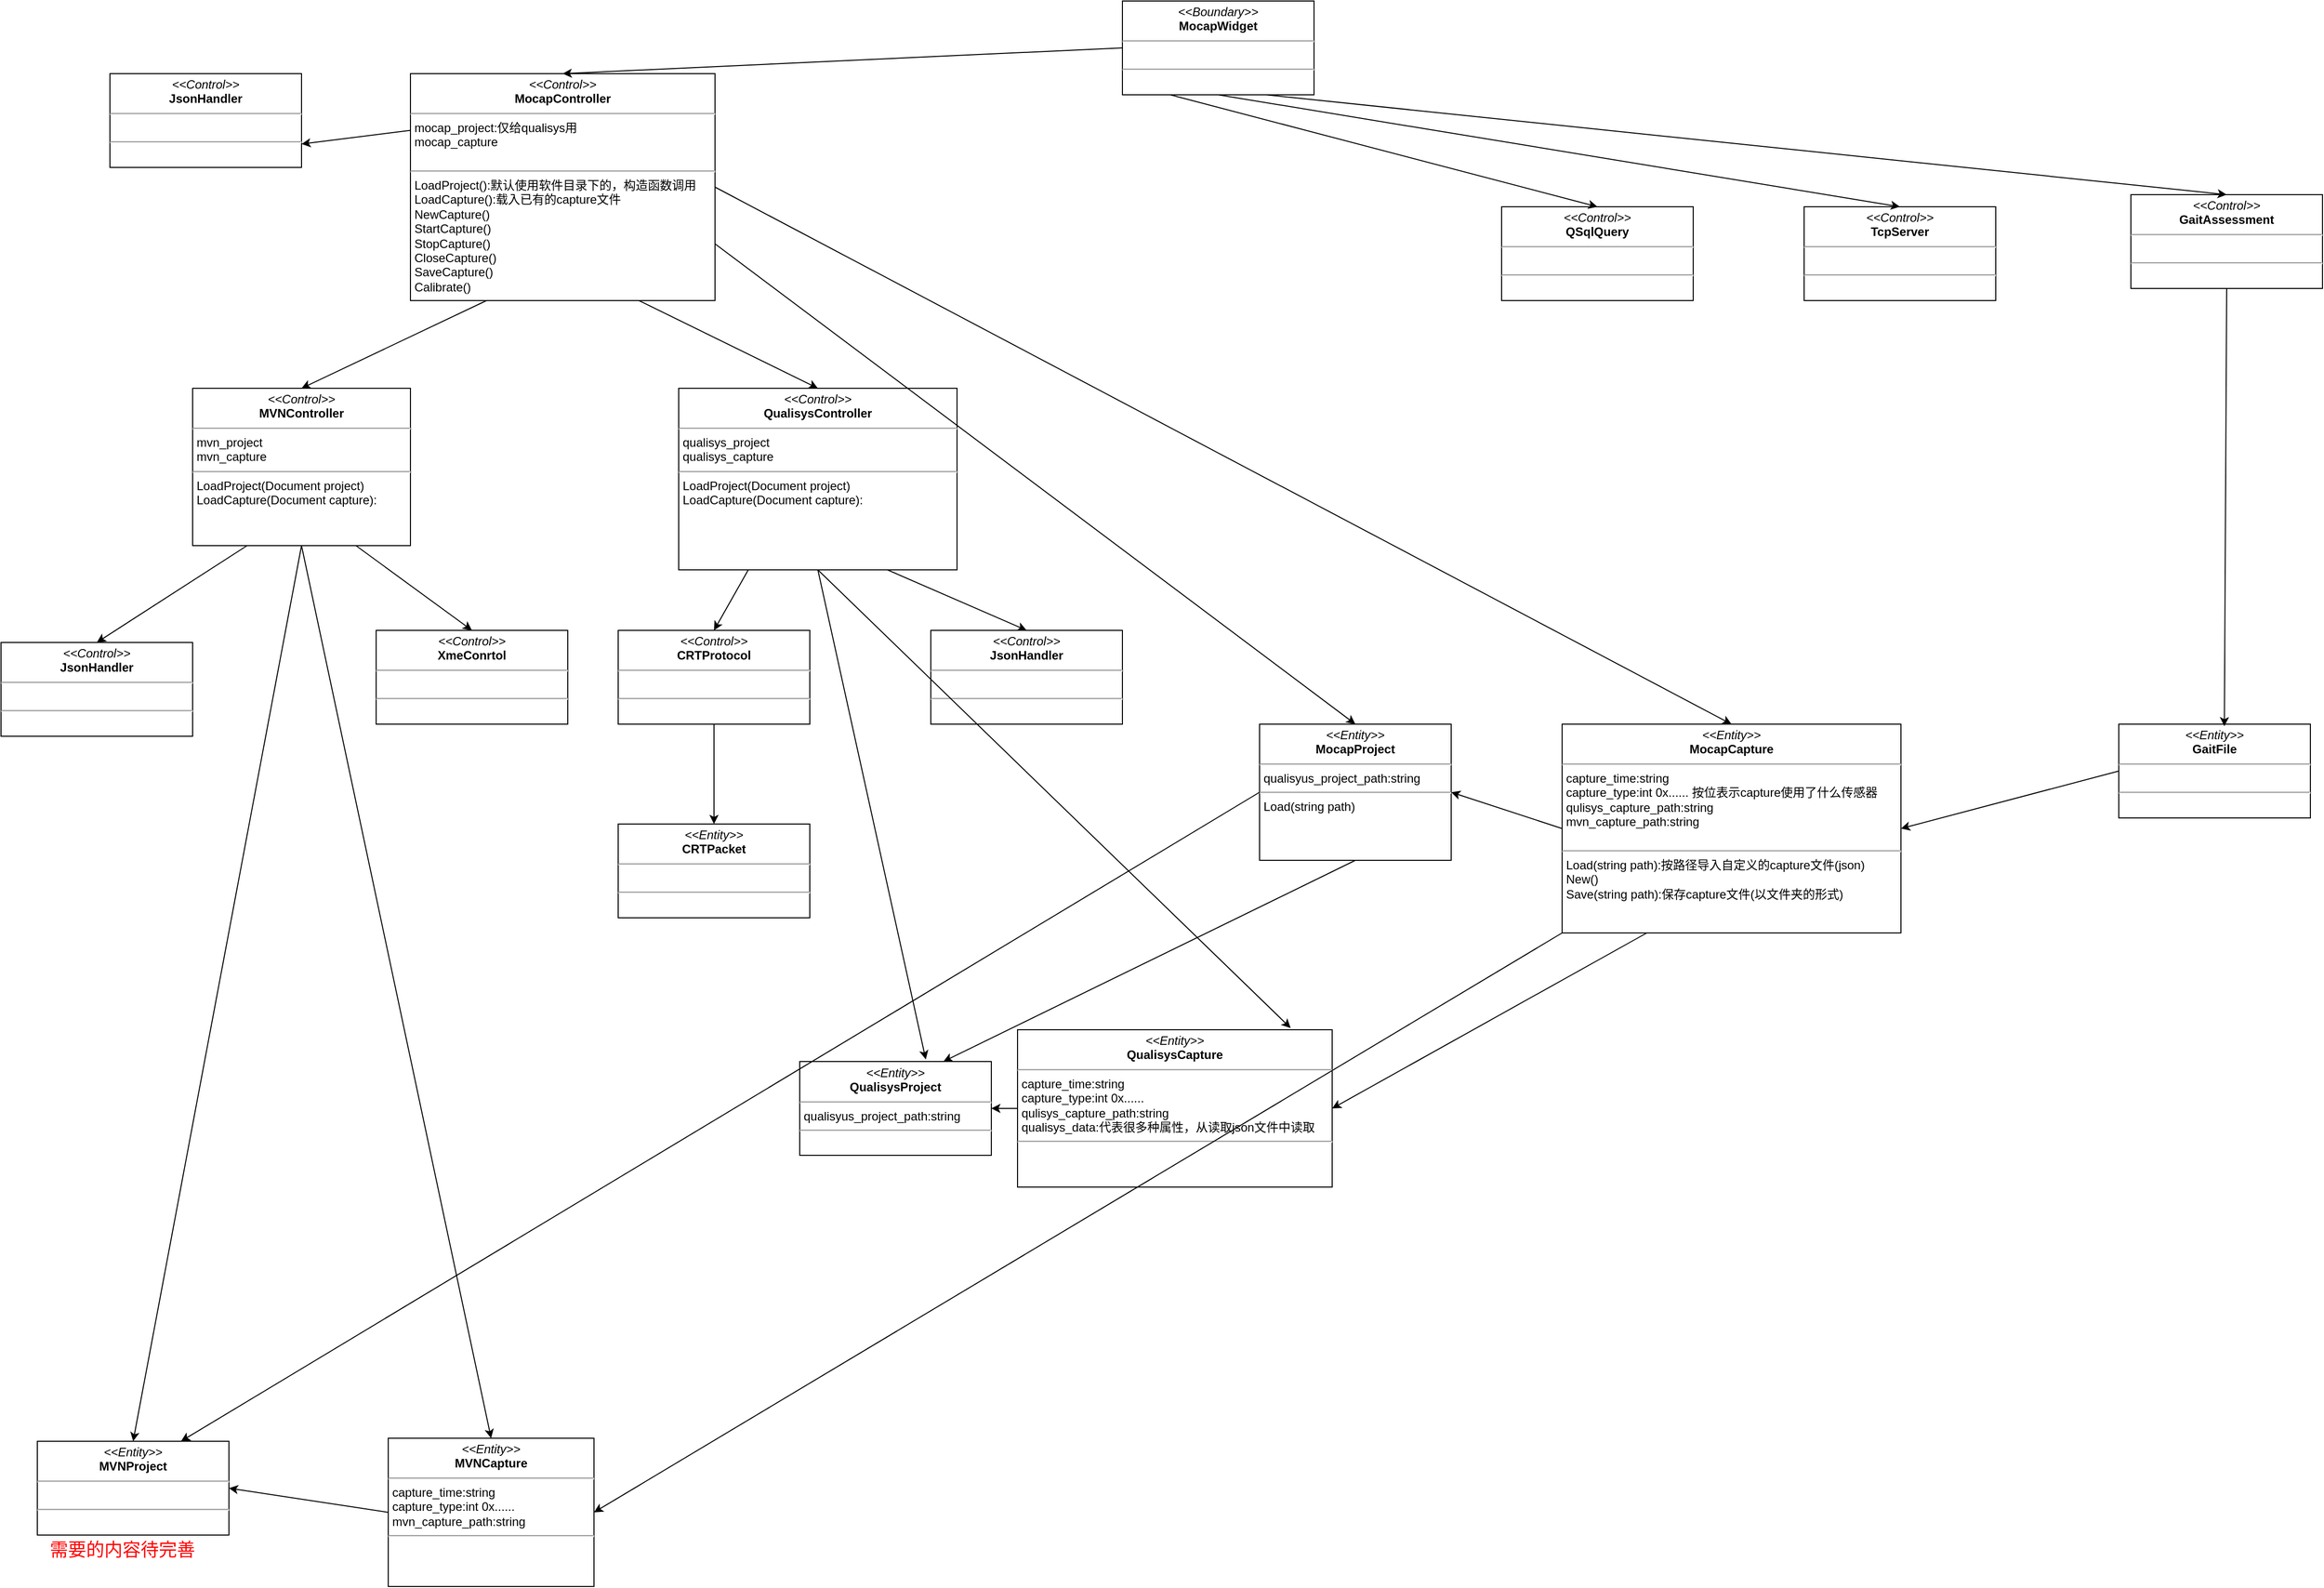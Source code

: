<mxfile version="18.0.6" type="github">
  <diagram name="Page-1" id="c4acf3e9-155e-7222-9cf6-157b1a14988f">
    <mxGraphModel dx="2347" dy="928" grid="1" gridSize="12" guides="1" tooltips="1" connect="1" arrows="1" fold="1" page="1" pageScale="1" pageWidth="850" pageHeight="1100" background="none" math="0" shadow="0">
      <root>
        <mxCell id="0" />
        <mxCell id="1" parent="0" />
        <mxCell id="5d2195bd80daf111-18" value="&lt;p style=&quot;margin: 4px 0px 0px; text-align: center; font-size: 12px;&quot;&gt;&lt;i style=&quot;font-size: 12px;&quot;&gt;&amp;lt;&amp;lt;Boundary&amp;gt;&amp;gt;&lt;/i&gt;&lt;br style=&quot;font-size: 12px;&quot;&gt;&lt;b style=&quot;font-size: 12px;&quot;&gt;MocapWidget&lt;/b&gt;&lt;/p&gt;&lt;hr style=&quot;font-size: 12px;&quot;&gt;&lt;p style=&quot;margin: 0px 0px 0px 4px; font-size: 12px;&quot;&gt;&lt;br style=&quot;font-size: 12px;&quot;&gt;&lt;/p&gt;&lt;hr style=&quot;font-size: 12px;&quot;&gt;&lt;p style=&quot;margin: 0px 0px 0px 4px; font-size: 12px;&quot;&gt;&lt;br style=&quot;font-size: 12px;&quot;&gt;&lt;/p&gt;" style="verticalAlign=top;align=left;overflow=fill;fontSize=12;fontFamily=Helvetica;html=1;rounded=0;shadow=0;comic=0;labelBackgroundColor=none;strokeWidth=1" parent="1" vertex="1">
          <mxGeometry x="320" y="132" width="190" height="93" as="geometry" />
        </mxCell>
        <mxCell id="Vf8fJrJ8f5E2zkSzSmOj-4" value="&lt;p style=&quot;margin: 4px 0px 0px; text-align: center; font-size: 12px;&quot;&gt;&lt;i style=&quot;font-size: 12px;&quot;&gt;&amp;lt;&amp;lt;Entity&amp;gt;&amp;gt;&lt;/i&gt;&lt;br style=&quot;font-size: 12px;&quot;&gt;&lt;b style=&quot;font-size: 12px;&quot;&gt;CRTPacket&lt;/b&gt;&lt;br style=&quot;font-size: 12px;&quot;&gt;&lt;/p&gt;&lt;hr style=&quot;font-size: 12px;&quot;&gt;&lt;p style=&quot;margin: 0px 0px 0px 4px; font-size: 12px;&quot;&gt;&lt;br style=&quot;font-size: 12px;&quot;&gt;&lt;/p&gt;&lt;hr style=&quot;font-size: 12px;&quot;&gt;&lt;p style=&quot;margin: 0px 0px 0px 4px; font-size: 12px;&quot;&gt;&lt;br style=&quot;font-size: 12px;&quot;&gt;&lt;/p&gt;" style="verticalAlign=top;align=left;overflow=fill;fontSize=12;fontFamily=Helvetica;html=1;rounded=0;shadow=0;comic=0;labelBackgroundColor=none;strokeWidth=1" parent="1" vertex="1">
          <mxGeometry x="-180" y="948" width="190" height="93" as="geometry" />
        </mxCell>
        <mxCell id="Vf8fJrJ8f5E2zkSzSmOj-6" value="&lt;p style=&quot;margin: 4px 0px 0px; text-align: center; font-size: 12px;&quot;&gt;&lt;i style=&quot;font-size: 12px;&quot;&gt;&amp;lt;&amp;lt;&lt;/i&gt;&lt;i style=&quot;font-size: 12px;&quot;&gt;Control&lt;/i&gt;&lt;i style=&quot;font-size: 12px;&quot;&gt;&amp;gt;&amp;gt;&lt;/i&gt;&lt;br style=&quot;font-size: 12px;&quot;&gt;&lt;b style=&quot;font-size: 12px;&quot;&gt;JsonHandler&lt;/b&gt;&lt;br style=&quot;font-size: 12px;&quot;&gt;&lt;/p&gt;&lt;hr style=&quot;font-size: 12px;&quot;&gt;&lt;p style=&quot;margin: 0px 0px 0px 4px; font-size: 12px;&quot;&gt;&lt;br style=&quot;font-size: 12px;&quot;&gt;&lt;/p&gt;&lt;hr style=&quot;font-size: 12px;&quot;&gt;&lt;p style=&quot;margin: 0px 0px 0px 4px; font-size: 12px;&quot;&gt;&lt;br style=&quot;font-size: 12px;&quot;&gt;&lt;/p&gt;" style="verticalAlign=top;align=left;overflow=fill;fontSize=12;fontFamily=Helvetica;html=1;rounded=0;shadow=0;comic=0;labelBackgroundColor=none;strokeWidth=1" parent="1" vertex="1">
          <mxGeometry x="130" y="756" width="190" height="93" as="geometry" />
        </mxCell>
        <mxCell id="Vf8fJrJ8f5E2zkSzSmOj-8" value="&lt;p style=&quot;margin: 4px 0px 0px; text-align: center; font-size: 12px;&quot;&gt;&lt;i style=&quot;font-size: 12px;&quot;&gt;&amp;lt;&amp;lt;&lt;/i&gt;&lt;i style=&quot;font-size: 12px;&quot;&gt;Control&lt;/i&gt;&lt;i style=&quot;font-size: 12px;&quot;&gt;&amp;gt;&amp;gt;&lt;/i&gt;&lt;br style=&quot;font-size: 12px;&quot;&gt;&lt;b style=&quot;font-size: 12px;&quot;&gt;QSqlQuery&lt;/b&gt;&lt;/p&gt;&lt;hr style=&quot;font-size: 12px;&quot;&gt;&lt;p style=&quot;margin: 0px 0px 0px 4px; font-size: 12px;&quot;&gt;&lt;br style=&quot;font-size: 12px;&quot;&gt;&lt;/p&gt;&lt;hr style=&quot;font-size: 12px;&quot;&gt;&lt;p style=&quot;margin: 0px 0px 0px 4px; font-size: 12px;&quot;&gt;&lt;br style=&quot;font-size: 12px;&quot;&gt;&lt;/p&gt;" style="verticalAlign=top;align=left;overflow=fill;fontSize=12;fontFamily=Helvetica;html=1;rounded=0;shadow=0;comic=0;labelBackgroundColor=none;strokeWidth=1" parent="1" vertex="1">
          <mxGeometry x="696" y="336" width="190" height="93" as="geometry" />
        </mxCell>
        <mxCell id="Vf8fJrJ8f5E2zkSzSmOj-9" value="&lt;p style=&quot;margin: 4px 0px 0px; text-align: center; font-size: 12px;&quot;&gt;&lt;i style=&quot;font-size: 12px;&quot;&gt;&amp;lt;&amp;lt;&lt;/i&gt;&lt;i style=&quot;font-size: 12px;&quot;&gt;Control&lt;/i&gt;&lt;i style=&quot;font-size: 12px;&quot;&gt;&amp;gt;&amp;gt;&lt;/i&gt;&lt;br style=&quot;font-size: 12px;&quot;&gt;&lt;b style=&quot;font-size: 12px;&quot;&gt;GaitAssessment&lt;/b&gt;&lt;/p&gt;&lt;hr style=&quot;font-size: 12px;&quot;&gt;&lt;p style=&quot;margin: 0px 0px 0px 4px; font-size: 12px;&quot;&gt;&lt;br style=&quot;font-size: 12px;&quot;&gt;&lt;/p&gt;&lt;hr style=&quot;font-size: 12px;&quot;&gt;&lt;p style=&quot;margin: 0px 0px 0px 4px; font-size: 12px;&quot;&gt;&lt;br style=&quot;font-size: 12px;&quot;&gt;&lt;/p&gt;" style="verticalAlign=top;align=left;overflow=fill;fontSize=12;fontFamily=Helvetica;html=1;rounded=0;shadow=0;comic=0;labelBackgroundColor=none;strokeWidth=1" parent="1" vertex="1">
          <mxGeometry x="1320" y="324" width="190" height="93" as="geometry" />
        </mxCell>
        <mxCell id="Vf8fJrJ8f5E2zkSzSmOj-10" value="&lt;p style=&quot;margin: 4px 0px 0px; text-align: center; font-size: 12px;&quot;&gt;&lt;i style=&quot;font-size: 12px;&quot;&gt;&amp;lt;&amp;lt;&lt;/i&gt;&lt;i style=&quot;font-size: 12px;&quot;&gt;Control&lt;/i&gt;&lt;i style=&quot;font-size: 12px;&quot;&gt;&amp;gt;&amp;gt;&lt;/i&gt;&lt;br style=&quot;font-size: 12px;&quot;&gt;&lt;b style=&quot;font-size: 12px;&quot;&gt;CRTProtocol&lt;/b&gt;&lt;br style=&quot;font-size: 12px;&quot;&gt;&lt;/p&gt;&lt;hr style=&quot;font-size: 12px;&quot;&gt;&lt;p style=&quot;margin: 0px 0px 0px 4px; font-size: 12px;&quot;&gt;&lt;br style=&quot;font-size: 12px;&quot;&gt;&lt;/p&gt;&lt;hr style=&quot;font-size: 12px;&quot;&gt;&lt;p style=&quot;margin: 0px 0px 0px 4px; font-size: 12px;&quot;&gt;&lt;br style=&quot;font-size: 12px;&quot;&gt;&lt;/p&gt;" style="verticalAlign=top;align=left;overflow=fill;fontSize=12;fontFamily=Helvetica;html=1;rounded=0;shadow=0;comic=0;labelBackgroundColor=none;strokeWidth=1" parent="1" vertex="1">
          <mxGeometry x="-180" y="756" width="190" height="93" as="geometry" />
        </mxCell>
        <mxCell id="Vf8fJrJ8f5E2zkSzSmOj-11" value="&lt;p style=&quot;margin: 4px 0px 0px; text-align: center; font-size: 12px;&quot;&gt;&lt;i style=&quot;font-size: 12px;&quot;&gt;&amp;lt;&amp;lt;&lt;/i&gt;&lt;i style=&quot;font-size: 12px;&quot;&gt;Control&lt;/i&gt;&lt;i style=&quot;font-size: 12px;&quot;&gt;&amp;gt;&amp;gt;&lt;/i&gt;&lt;br style=&quot;font-size: 12px;&quot;&gt;&lt;b style=&quot;font-size: 12px;&quot;&gt;TcpServer&lt;/b&gt;&lt;br style=&quot;font-size: 12px;&quot;&gt;&lt;/p&gt;&lt;hr style=&quot;font-size: 12px;&quot;&gt;&lt;p style=&quot;margin: 0px 0px 0px 4px; font-size: 12px;&quot;&gt;&lt;br style=&quot;font-size: 12px;&quot;&gt;&lt;/p&gt;&lt;hr style=&quot;font-size: 12px;&quot;&gt;&lt;p style=&quot;margin: 0px 0px 0px 4px; font-size: 12px;&quot;&gt;&lt;br style=&quot;font-size: 12px;&quot;&gt;&lt;/p&gt;" style="verticalAlign=top;align=left;overflow=fill;fontSize=12;fontFamily=Helvetica;html=1;rounded=0;shadow=0;comic=0;labelBackgroundColor=none;strokeWidth=1" parent="1" vertex="1">
          <mxGeometry x="996" y="336" width="190" height="93" as="geometry" />
        </mxCell>
        <mxCell id="Vf8fJrJ8f5E2zkSzSmOj-13" value="&lt;p style=&quot;margin: 4px 0px 0px; text-align: center; font-size: 12px;&quot;&gt;&lt;i style=&quot;font-size: 12px;&quot;&gt;&amp;lt;&amp;lt;Entity&amp;gt;&amp;gt;&lt;/i&gt;&lt;br style=&quot;font-size: 12px;&quot;&gt;&lt;b style=&quot;font-size: 12px;&quot;&gt;Qualisys&lt;/b&gt;&lt;b style=&quot;background-color: initial;&quot;&gt;Project&lt;/b&gt;&lt;/p&gt;&lt;hr style=&quot;font-size: 12px;&quot;&gt;&lt;p style=&quot;margin: 0px 0px 0px 4px; font-size: 12px;&quot;&gt;qualisyus_project_path:string&lt;br style=&quot;font-size: 12px;&quot;&gt;&lt;/p&gt;&lt;hr style=&quot;font-size: 12px;&quot;&gt;&lt;p style=&quot;margin: 0px 0px 0px 4px; font-size: 12px;&quot;&gt;&lt;br style=&quot;font-size: 12px;&quot;&gt;&lt;/p&gt;" style="verticalAlign=top;align=left;overflow=fill;fontSize=12;fontFamily=Helvetica;html=1;rounded=0;shadow=0;comic=0;labelBackgroundColor=none;strokeWidth=1" parent="1" vertex="1">
          <mxGeometry y="1183.5" width="190" height="93" as="geometry" />
        </mxCell>
        <mxCell id="Vf8fJrJ8f5E2zkSzSmOj-14" value="&lt;p style=&quot;margin: 4px 0px 0px; text-align: center; font-size: 12px;&quot;&gt;&lt;i style=&quot;font-size: 12px;&quot;&gt;&amp;lt;&amp;lt;Entity&amp;gt;&amp;gt;&lt;/i&gt;&lt;br style=&quot;font-size: 12px;&quot;&gt;&lt;b style=&quot;font-size: 12px;&quot;&gt;QualisysCapture&lt;/b&gt;&lt;/p&gt;&lt;hr style=&quot;font-size: 12px;&quot;&gt;&lt;p style=&quot;margin: 0px 0px 0px 4px; font-size: 12px;&quot;&gt;capture_time:string&lt;/p&gt;&lt;p style=&quot;margin: 0px 0px 0px 4px; font-size: 12px;&quot;&gt;capture_type:int 0x......&amp;nbsp;&lt;br style=&quot;font-size: 12px;&quot;&gt;&lt;/p&gt;&lt;p style=&quot;margin: 0px 0px 0px 4px; font-size: 12px;&quot;&gt;qulisys_capture_path:string&lt;br&gt;&lt;/p&gt;&lt;p style=&quot;margin: 0px 0px 0px 4px; font-size: 12px;&quot;&gt;qualisys_data:代表很多种属性，从读取json文件中读取&lt;/p&gt;&lt;hr style=&quot;font-size: 12px;&quot;&gt;&lt;p style=&quot;margin: 0px 0px 0px 4px; font-size: 12px;&quot;&gt;&lt;br style=&quot;font-size: 12px;&quot;&gt;&lt;/p&gt;" style="verticalAlign=top;align=left;overflow=fill;fontSize=12;fontFamily=Helvetica;html=1;rounded=0;shadow=0;comic=0;labelBackgroundColor=none;strokeWidth=1" parent="1" vertex="1">
          <mxGeometry x="216" y="1152" width="312" height="156" as="geometry" />
        </mxCell>
        <mxCell id="Vf8fJrJ8f5E2zkSzSmOj-15" value="&lt;p style=&quot;margin: 4px 0px 0px; text-align: center; font-size: 12px;&quot;&gt;&lt;i style=&quot;font-size: 12px;&quot;&gt;&amp;lt;&amp;lt;Entity&amp;gt;&amp;gt;&lt;/i&gt;&lt;br style=&quot;font-size: 12px;&quot;&gt;&lt;b style=&quot;font-size: 12px;&quot;&gt;GaitFile&lt;/b&gt;&lt;/p&gt;&lt;hr style=&quot;font-size: 12px;&quot;&gt;&lt;p style=&quot;margin: 0px 0px 0px 4px; font-size: 12px;&quot;&gt;&lt;br style=&quot;font-size: 12px;&quot;&gt;&lt;/p&gt;&lt;hr style=&quot;font-size: 12px;&quot;&gt;&lt;p style=&quot;margin: 0px 0px 0px 4px; font-size: 12px;&quot;&gt;&lt;br style=&quot;font-size: 12px;&quot;&gt;&lt;/p&gt;" style="verticalAlign=top;align=left;overflow=fill;fontSize=12;fontFamily=Helvetica;html=1;rounded=0;shadow=0;comic=0;labelBackgroundColor=none;strokeWidth=1" parent="1" vertex="1">
          <mxGeometry x="1308" y="849" width="190" height="93" as="geometry" />
        </mxCell>
        <mxCell id="Vf8fJrJ8f5E2zkSzSmOj-22" value="" style="endArrow=classic;html=1;rounded=0;fontSize=12;entryX=0.5;entryY=0;entryDx=0;entryDy=0;exitX=0.5;exitY=1;exitDx=0;exitDy=0;" parent="1" target="Vf8fJrJ8f5E2zkSzSmOj-4" edge="1" source="Vf8fJrJ8f5E2zkSzSmOj-10">
          <mxGeometry width="50" height="50" relative="1" as="geometry">
            <mxPoint x="-169" y="972" as="sourcePoint" />
            <mxPoint x="14" y="876" as="targetPoint" />
          </mxGeometry>
        </mxCell>
        <mxCell id="Vf8fJrJ8f5E2zkSzSmOj-23" value="" style="endArrow=classic;html=1;rounded=0;fontSize=12;entryX=0.658;entryY=-0.022;entryDx=0;entryDy=0;entryPerimeter=0;exitX=0.5;exitY=1;exitDx=0;exitDy=0;" parent="1" target="Vf8fJrJ8f5E2zkSzSmOj-13" edge="1" source="_dsLh4oZEyu-7T7tqln3-2">
          <mxGeometry width="50" height="50" relative="1" as="geometry">
            <mxPoint x="96" y="972" as="sourcePoint" />
            <mxPoint x="-157" y="1008" as="targetPoint" />
          </mxGeometry>
        </mxCell>
        <mxCell id="Vf8fJrJ8f5E2zkSzSmOj-25" value="" style="endArrow=classic;html=1;rounded=0;fontSize=12;entryX=0.868;entryY=-0.011;entryDx=0;entryDy=0;entryPerimeter=0;exitX=0.5;exitY=1;exitDx=0;exitDy=0;" parent="1" target="Vf8fJrJ8f5E2zkSzSmOj-14" edge="1" source="_dsLh4oZEyu-7T7tqln3-2">
          <mxGeometry width="50" height="50" relative="1" as="geometry">
            <mxPoint x="276" y="924" as="sourcePoint" />
            <mxPoint x="12.0" y="932.934" as="targetPoint" />
          </mxGeometry>
        </mxCell>
        <mxCell id="Vf8fJrJ8f5E2zkSzSmOj-27" value="" style="endArrow=classic;html=1;rounded=0;fontSize=12;exitX=0;exitY=0.5;exitDx=0;exitDy=0;entryX=1;entryY=0.5;entryDx=0;entryDy=0;" parent="1" source="Vf8fJrJ8f5E2zkSzSmOj-14" target="Vf8fJrJ8f5E2zkSzSmOj-13" edge="1">
          <mxGeometry width="50" height="50" relative="1" as="geometry">
            <mxPoint x="-12" y="1286" as="sourcePoint" />
            <mxPoint x="38" y="1236" as="targetPoint" />
          </mxGeometry>
        </mxCell>
        <mxCell id="Vf8fJrJ8f5E2zkSzSmOj-32" value="" style="endArrow=classic;html=1;rounded=0;fontSize=12;exitX=0.5;exitY=1;exitDx=0;exitDy=0;entryX=0.5;entryY=0;entryDx=0;entryDy=0;" parent="1" source="5d2195bd80daf111-18" target="Vf8fJrJ8f5E2zkSzSmOj-11" edge="1">
          <mxGeometry width="50" height="50" relative="1" as="geometry">
            <mxPoint x="464.0" y="252" as="sourcePoint" />
            <mxPoint x="228" y="351" as="targetPoint" />
          </mxGeometry>
        </mxCell>
        <mxCell id="Vf8fJrJ8f5E2zkSzSmOj-33" value="" style="endArrow=classic;html=1;rounded=0;fontSize=12;entryX=0.5;entryY=0;entryDx=0;entryDy=0;exitX=0.75;exitY=1;exitDx=0;exitDy=0;" parent="1" target="Vf8fJrJ8f5E2zkSzSmOj-9" edge="1" source="5d2195bd80daf111-18">
          <mxGeometry width="50" height="50" relative="1" as="geometry">
            <mxPoint x="420" y="228" as="sourcePoint" />
            <mxPoint x="695" y="336" as="targetPoint" />
          </mxGeometry>
        </mxCell>
        <mxCell id="Vf8fJrJ8f5E2zkSzSmOj-34" value="" style="endArrow=classic;html=1;rounded=0;fontSize=12;exitX=0.5;exitY=1;exitDx=0;exitDy=0;entryX=0.551;entryY=0.022;entryDx=0;entryDy=0;entryPerimeter=0;" parent="1" source="Vf8fJrJ8f5E2zkSzSmOj-9" target="Vf8fJrJ8f5E2zkSzSmOj-15" edge="1">
          <mxGeometry width="50" height="50" relative="1" as="geometry">
            <mxPoint x="888" y="578" as="sourcePoint" />
            <mxPoint x="938" y="528" as="targetPoint" />
          </mxGeometry>
        </mxCell>
        <mxCell id="Vf8fJrJ8f5E2zkSzSmOj-48" value="" style="endArrow=classic;html=1;rounded=0;fontSize=12;entryX=0.5;entryY=0;entryDx=0;entryDy=0;exitX=0.25;exitY=1;exitDx=0;exitDy=0;" parent="1" target="Vf8fJrJ8f5E2zkSzSmOj-8" edge="1" source="5d2195bd80daf111-18">
          <mxGeometry width="50" height="50" relative="1" as="geometry">
            <mxPoint x="394.25" y="225" as="sourcePoint" />
            <mxPoint x="359.998" y="333.0" as="targetPoint" />
          </mxGeometry>
        </mxCell>
        <mxCell id="_dsLh4oZEyu-7T7tqln3-2" value="&lt;p style=&quot;margin: 4px 0px 0px; text-align: center; font-size: 12px;&quot;&gt;&lt;i style=&quot;font-size: 12px;&quot;&gt;&amp;lt;&amp;lt;&lt;/i&gt;&lt;i style=&quot;font-size: 12px;&quot;&gt;Control&lt;/i&gt;&lt;i style=&quot;font-size: 12px;&quot;&gt;&amp;gt;&amp;gt;&lt;/i&gt;&lt;br style=&quot;font-size: 12px;&quot;&gt;&lt;b style=&quot;font-size: 12px;&quot;&gt;QualisysController&lt;/b&gt;&lt;br style=&quot;font-size: 12px;&quot;&gt;&lt;/p&gt;&lt;hr style=&quot;font-size: 12px;&quot;&gt;&lt;p style=&quot;margin: 0px 0px 0px 4px; font-size: 12px;&quot;&gt;qualisys_project&lt;/p&gt;&lt;p style=&quot;margin: 0px 0px 0px 4px; font-size: 12px;&quot;&gt;qualisys_capture&lt;/p&gt;&lt;hr style=&quot;font-size: 12px;&quot;&gt;&lt;p style=&quot;margin: 0px 0px 0px 4px; font-size: 12px;&quot;&gt;LoadProject(Document&amp;nbsp;project)&lt;/p&gt;&lt;p style=&quot;margin: 0px 0px 0px 4px; font-size: 12px;&quot;&gt;LoadCapture(Document capture):&lt;br&gt;&lt;/p&gt;" style="verticalAlign=top;align=left;overflow=fill;fontSize=12;fontFamily=Helvetica;html=1;rounded=0;shadow=0;comic=0;labelBackgroundColor=none;strokeWidth=1" vertex="1" parent="1">
          <mxGeometry x="-120" y="516" width="276" height="180" as="geometry" />
        </mxCell>
        <mxCell id="_dsLh4oZEyu-7T7tqln3-3" value="&lt;p style=&quot;margin: 4px 0px 0px; text-align: center; font-size: 12px;&quot;&gt;&lt;i style=&quot;font-size: 12px;&quot;&gt;&amp;lt;&amp;lt;&lt;/i&gt;&lt;i style=&quot;font-size: 12px;&quot;&gt;Control&lt;/i&gt;&lt;i style=&quot;font-size: 12px;&quot;&gt;&amp;gt;&amp;gt;&lt;/i&gt;&lt;br style=&quot;font-size: 12px;&quot;&gt;&lt;b style=&quot;font-size: 12px;&quot;&gt;JsonHandler&lt;/b&gt;&lt;br style=&quot;font-size: 12px;&quot;&gt;&lt;/p&gt;&lt;hr style=&quot;font-size: 12px;&quot;&gt;&lt;p style=&quot;margin: 0px 0px 0px 4px; font-size: 12px;&quot;&gt;&lt;br style=&quot;font-size: 12px;&quot;&gt;&lt;/p&gt;&lt;hr style=&quot;font-size: 12px;&quot;&gt;&lt;p style=&quot;margin: 0px 0px 0px 4px; font-size: 12px;&quot;&gt;&lt;br style=&quot;font-size: 12px;&quot;&gt;&lt;/p&gt;" style="verticalAlign=top;align=left;overflow=fill;fontSize=12;fontFamily=Helvetica;html=1;rounded=0;shadow=0;comic=0;labelBackgroundColor=none;strokeWidth=1" vertex="1" parent="1">
          <mxGeometry x="-792" y="768" width="190" height="93" as="geometry" />
        </mxCell>
        <mxCell id="_dsLh4oZEyu-7T7tqln3-4" value="&lt;p style=&quot;margin: 4px 0px 0px; text-align: center; font-size: 12px;&quot;&gt;&lt;i style=&quot;font-size: 12px;&quot;&gt;&amp;lt;&amp;lt;&lt;/i&gt;&lt;i style=&quot;font-size: 12px;&quot;&gt;Control&lt;/i&gt;&lt;i style=&quot;font-size: 12px;&quot;&gt;&amp;gt;&amp;gt;&lt;/i&gt;&lt;br style=&quot;font-size: 12px;&quot;&gt;&lt;b style=&quot;font-size: 12px;&quot;&gt;XmeConrtol&lt;/b&gt;&lt;br style=&quot;font-size: 12px;&quot;&gt;&lt;/p&gt;&lt;hr style=&quot;font-size: 12px;&quot;&gt;&lt;p style=&quot;margin: 0px 0px 0px 4px; font-size: 12px;&quot;&gt;&lt;br style=&quot;font-size: 12px;&quot;&gt;&lt;/p&gt;&lt;hr style=&quot;font-size: 12px;&quot;&gt;&lt;p style=&quot;margin: 0px 0px 0px 4px; font-size: 12px;&quot;&gt;&lt;br style=&quot;font-size: 12px;&quot;&gt;&lt;/p&gt;" style="verticalAlign=top;align=left;overflow=fill;fontSize=12;fontFamily=Helvetica;html=1;rounded=0;shadow=0;comic=0;labelBackgroundColor=none;strokeWidth=1" vertex="1" parent="1">
          <mxGeometry x="-420" y="756" width="190" height="93" as="geometry" />
        </mxCell>
        <mxCell id="_dsLh4oZEyu-7T7tqln3-5" value="&lt;p style=&quot;margin: 4px 0px 0px; text-align: center; font-size: 12px;&quot;&gt;&lt;i style=&quot;font-size: 12px;&quot;&gt;&amp;lt;&amp;lt;&lt;/i&gt;&lt;i style=&quot;font-size: 12px;&quot;&gt;Control&lt;/i&gt;&lt;i style=&quot;font-size: 12px;&quot;&gt;&amp;gt;&amp;gt;&lt;/i&gt;&lt;br style=&quot;font-size: 12px;&quot;&gt;&lt;b style=&quot;font-size: 12px;&quot;&gt;MVNController&lt;/b&gt;&lt;br style=&quot;font-size: 12px;&quot;&gt;&lt;/p&gt;&lt;hr style=&quot;font-size: 12px;&quot;&gt;&lt;p style=&quot;margin: 0px 0px 0px 4px;&quot;&gt;mvn_project&lt;/p&gt;&lt;p style=&quot;margin: 0px 0px 0px 4px;&quot;&gt;mvn_capture&lt;/p&gt;&lt;hr style=&quot;font-size: 12px;&quot;&gt;&lt;p style=&quot;margin: 0px 0px 0px 4px;&quot;&gt;LoadProject(Document&amp;nbsp;project)&lt;/p&gt;&lt;p style=&quot;margin: 0px 0px 0px 4px;&quot;&gt;LoadCapture(Document&amp;nbsp;capture):&lt;/p&gt;" style="verticalAlign=top;align=left;overflow=fill;fontSize=12;fontFamily=Helvetica;html=1;rounded=0;shadow=0;comic=0;labelBackgroundColor=none;strokeWidth=1" vertex="1" parent="1">
          <mxGeometry x="-602" y="516" width="216" height="156" as="geometry" />
        </mxCell>
        <mxCell id="_dsLh4oZEyu-7T7tqln3-9" value="&lt;p style=&quot;margin: 4px 0px 0px; text-align: center; font-size: 12px;&quot;&gt;&lt;i style=&quot;font-size: 12px;&quot;&gt;&amp;lt;&amp;lt;&lt;/i&gt;&lt;i style=&quot;font-size: 12px;&quot;&gt;Control&lt;/i&gt;&lt;i style=&quot;font-size: 12px;&quot;&gt;&amp;gt;&amp;gt;&lt;/i&gt;&lt;br style=&quot;font-size: 12px;&quot;&gt;&lt;b style=&quot;font-size: 12px;&quot;&gt;MocapController&lt;/b&gt;&lt;br style=&quot;font-size: 12px;&quot;&gt;&lt;/p&gt;&lt;hr style=&quot;font-size: 12px;&quot;&gt;&lt;p style=&quot;margin: 0px 0px 0px 4px; font-size: 12px;&quot;&gt;mocap_project:仅给qualisys用&lt;br style=&quot;font-size: 12px;&quot;&gt;&lt;/p&gt;&lt;p style=&quot;margin: 0px 0px 0px 4px; font-size: 12px;&quot;&gt;mocap_capture&lt;/p&gt;&lt;p style=&quot;margin: 0px 0px 0px 4px; font-size: 12px;&quot;&gt;&lt;br&gt;&lt;/p&gt;&lt;hr style=&quot;font-size: 12px;&quot;&gt;&lt;p style=&quot;margin: 0px 0px 0px 4px; font-size: 12px;&quot;&gt;LoadProject():默认使用软件目录下的，构造函数调用&lt;/p&gt;&lt;p style=&quot;margin: 0px 0px 0px 4px; font-size: 12px;&quot;&gt;LoadCapture():载入已有的capture文件&lt;br&gt;&lt;/p&gt;&lt;p style=&quot;margin: 0px 0px 0px 4px; font-size: 12px;&quot;&gt;NewCapture()&lt;/p&gt;&lt;p style=&quot;margin: 0px 0px 0px 4px; font-size: 12px;&quot;&gt;StartCapture()&lt;/p&gt;&lt;p style=&quot;margin: 0px 0px 0px 4px; font-size: 12px;&quot;&gt;StopCapture()&lt;/p&gt;&lt;p style=&quot;margin: 0px 0px 0px 4px; font-size: 12px;&quot;&gt;CloseCapture()&lt;/p&gt;&lt;p style=&quot;margin: 0px 0px 0px 4px; font-size: 12px;&quot;&gt;SaveCapture()&lt;/p&gt;&lt;p style=&quot;margin: 0px 0px 0px 4px; font-size: 12px;&quot;&gt;Calibrate()&lt;/p&gt;&lt;p style=&quot;margin: 0px 0px 0px 4px; font-size: 12px;&quot;&gt;&lt;br&gt;&lt;/p&gt;&lt;p style=&quot;margin: 0px 0px 0px 4px; font-size: 12px;&quot;&gt;&lt;br&gt;&lt;/p&gt;" style="verticalAlign=top;align=left;overflow=fill;fontSize=12;fontFamily=Helvetica;html=1;rounded=0;shadow=0;comic=0;labelBackgroundColor=none;strokeWidth=1" vertex="1" parent="1">
          <mxGeometry x="-386" y="204" width="302" height="225" as="geometry" />
        </mxCell>
        <mxCell id="_dsLh4oZEyu-7T7tqln3-10" value="" style="endArrow=classic;html=1;rounded=0;fontSize=12;exitX=0;exitY=0.5;exitDx=0;exitDy=0;entryX=0.5;entryY=0;entryDx=0;entryDy=0;" edge="1" parent="1" source="5d2195bd80daf111-18" target="_dsLh4oZEyu-7T7tqln3-9">
          <mxGeometry width="50" height="50" relative="1" as="geometry">
            <mxPoint x="-84" y="254" as="sourcePoint" />
            <mxPoint x="-34" y="204" as="targetPoint" />
          </mxGeometry>
        </mxCell>
        <mxCell id="_dsLh4oZEyu-7T7tqln3-11" value="" style="endArrow=classic;html=1;rounded=0;fontSize=12;exitX=0.25;exitY=1;exitDx=0;exitDy=0;entryX=0.5;entryY=0;entryDx=0;entryDy=0;" edge="1" parent="1" source="_dsLh4oZEyu-7T7tqln3-9" target="_dsLh4oZEyu-7T7tqln3-5">
          <mxGeometry width="50" height="50" relative="1" as="geometry">
            <mxPoint x="-504" y="506" as="sourcePoint" />
            <mxPoint x="-454" y="456" as="targetPoint" />
          </mxGeometry>
        </mxCell>
        <mxCell id="_dsLh4oZEyu-7T7tqln3-12" value="" style="endArrow=classic;html=1;rounded=0;fontSize=12;exitX=0.75;exitY=1;exitDx=0;exitDy=0;entryX=0.5;entryY=0;entryDx=0;entryDy=0;" edge="1" parent="1" source="_dsLh4oZEyu-7T7tqln3-9" target="_dsLh4oZEyu-7T7tqln3-2">
          <mxGeometry width="50" height="50" relative="1" as="geometry">
            <mxPoint x="-180" y="554" as="sourcePoint" />
            <mxPoint x="-130" y="504" as="targetPoint" />
          </mxGeometry>
        </mxCell>
        <mxCell id="_dsLh4oZEyu-7T7tqln3-13" value="" style="endArrow=classic;html=1;rounded=0;fontSize=12;exitX=0.25;exitY=1;exitDx=0;exitDy=0;entryX=0.5;entryY=0;entryDx=0;entryDy=0;" edge="1" parent="1" source="_dsLh4oZEyu-7T7tqln3-5" target="_dsLh4oZEyu-7T7tqln3-3">
          <mxGeometry width="50" height="50" relative="1" as="geometry">
            <mxPoint x="-660" y="506" as="sourcePoint" />
            <mxPoint x="-610" y="456" as="targetPoint" />
          </mxGeometry>
        </mxCell>
        <mxCell id="_dsLh4oZEyu-7T7tqln3-14" value="" style="endArrow=classic;html=1;rounded=0;fontSize=12;exitX=0.75;exitY=1;exitDx=0;exitDy=0;entryX=0.5;entryY=0;entryDx=0;entryDy=0;" edge="1" parent="1" source="_dsLh4oZEyu-7T7tqln3-5" target="_dsLh4oZEyu-7T7tqln3-4">
          <mxGeometry width="50" height="50" relative="1" as="geometry">
            <mxPoint x="-480" y="722" as="sourcePoint" />
            <mxPoint x="-430" y="672" as="targetPoint" />
          </mxGeometry>
        </mxCell>
        <mxCell id="_dsLh4oZEyu-7T7tqln3-15" value="" style="endArrow=classic;html=1;rounded=0;fontSize=12;exitX=0.25;exitY=1;exitDx=0;exitDy=0;entryX=0.5;entryY=0;entryDx=0;entryDy=0;" edge="1" parent="1" source="_dsLh4oZEyu-7T7tqln3-2" target="Vf8fJrJ8f5E2zkSzSmOj-10">
          <mxGeometry width="50" height="50" relative="1" as="geometry">
            <mxPoint x="-192" y="734" as="sourcePoint" />
            <mxPoint x="-142" y="684" as="targetPoint" />
          </mxGeometry>
        </mxCell>
        <mxCell id="_dsLh4oZEyu-7T7tqln3-16" value="" style="endArrow=classic;html=1;rounded=0;fontSize=12;entryX=0.5;entryY=0;entryDx=0;entryDy=0;exitX=0.75;exitY=1;exitDx=0;exitDy=0;" edge="1" parent="1" source="_dsLh4oZEyu-7T7tqln3-2" target="Vf8fJrJ8f5E2zkSzSmOj-6">
          <mxGeometry width="50" height="50" relative="1" as="geometry">
            <mxPoint x="24" y="660" as="sourcePoint" />
            <mxPoint x="-34" y="732" as="targetPoint" />
          </mxGeometry>
        </mxCell>
        <mxCell id="_dsLh4oZEyu-7T7tqln3-17" value="&lt;p style=&quot;margin: 4px 0px 0px; text-align: center; font-size: 12px;&quot;&gt;&lt;i style=&quot;font-size: 12px;&quot;&gt;&amp;lt;&amp;lt;Entity&amp;gt;&amp;gt;&lt;/i&gt;&lt;br style=&quot;font-size: 12px;&quot;&gt;&lt;b style=&quot;font-size: 12px;&quot;&gt;MocapCapture&lt;/b&gt;&lt;/p&gt;&lt;hr style=&quot;font-size: 12px;&quot;&gt;&lt;p style=&quot;margin: 0px 0px 0px 4px; font-size: 12px;&quot;&gt;capture_time:string&lt;/p&gt;&lt;p style=&quot;margin: 0px 0px 0px 4px; font-size: 12px;&quot;&gt;capture_type:int 0x...... 按位表示capture使用了什么传感器&lt;/p&gt;&lt;p style=&quot;margin: 0px 0px 0px 4px; font-size: 12px;&quot;&gt;qulisys_capture_path:string&lt;/p&gt;&lt;p style=&quot;margin: 0px 0px 0px 4px; font-size: 12px;&quot;&gt;mvn_capture_path:string&lt;/p&gt;&lt;p style=&quot;margin: 0px 0px 0px 4px; font-size: 12px;&quot;&gt;&lt;br&gt;&lt;/p&gt;&lt;hr style=&quot;font-size: 12px;&quot;&gt;&lt;p style=&quot;margin: 0px 0px 0px 4px; font-size: 12px;&quot;&gt;Load(string path):按路径导入自定义的capture文件(json)&lt;/p&gt;&lt;p style=&quot;margin: 0px 0px 0px 4px; font-size: 12px;&quot;&gt;New()&lt;/p&gt;&lt;p style=&quot;margin: 0px 0px 0px 4px; font-size: 12px;&quot;&gt;Save(string path):保存capture文件(以文件夹的形式)&lt;/p&gt;" style="verticalAlign=top;align=left;overflow=fill;fontSize=12;fontFamily=Helvetica;html=1;rounded=0;shadow=0;comic=0;labelBackgroundColor=none;strokeWidth=1" vertex="1" parent="1">
          <mxGeometry x="756" y="849" width="336" height="207" as="geometry" />
        </mxCell>
        <mxCell id="_dsLh4oZEyu-7T7tqln3-18" value="&lt;p style=&quot;margin: 4px 0px 0px; text-align: center; font-size: 12px;&quot;&gt;&lt;i style=&quot;font-size: 12px;&quot;&gt;&amp;lt;&amp;lt;Entity&amp;gt;&amp;gt;&lt;/i&gt;&lt;br style=&quot;font-size: 12px;&quot;&gt;&lt;b style=&quot;font-size: 12px;&quot;&gt;MocapProject&lt;/b&gt;&lt;br style=&quot;font-size: 12px;&quot;&gt;&lt;/p&gt;&lt;hr style=&quot;font-size: 12px;&quot;&gt;&lt;p style=&quot;margin: 0px 0px 0px 4px; font-size: 12px;&quot;&gt;qualisyus_project_path:string&lt;/p&gt;&lt;hr style=&quot;font-size: 12px;&quot;&gt;&lt;p style=&quot;margin: 0px 0px 0px 4px; font-size: 12px;&quot;&gt;Load(string path)&lt;br style=&quot;font-size: 12px;&quot;&gt;&lt;/p&gt;" style="verticalAlign=top;align=left;overflow=fill;fontSize=12;fontFamily=Helvetica;html=1;rounded=0;shadow=0;comic=0;labelBackgroundColor=none;strokeWidth=1" vertex="1" parent="1">
          <mxGeometry x="456" y="849" width="190" height="135" as="geometry" />
        </mxCell>
        <mxCell id="_dsLh4oZEyu-7T7tqln3-19" value="" style="endArrow=classic;html=1;rounded=0;fontSize=12;exitX=1;exitY=0.75;exitDx=0;exitDy=0;entryX=0.5;entryY=0;entryDx=0;entryDy=0;" edge="1" parent="1" source="_dsLh4oZEyu-7T7tqln3-9" target="_dsLh4oZEyu-7T7tqln3-18">
          <mxGeometry width="50" height="50" relative="1" as="geometry">
            <mxPoint x="528" y="494" as="sourcePoint" />
            <mxPoint x="578" y="444" as="targetPoint" />
          </mxGeometry>
        </mxCell>
        <mxCell id="_dsLh4oZEyu-7T7tqln3-20" value="" style="endArrow=classic;html=1;rounded=0;fontSize=12;exitX=1;exitY=0.5;exitDx=0;exitDy=0;entryX=0.5;entryY=0;entryDx=0;entryDy=0;" edge="1" parent="1" source="_dsLh4oZEyu-7T7tqln3-9" target="_dsLh4oZEyu-7T7tqln3-17">
          <mxGeometry width="50" height="50" relative="1" as="geometry">
            <mxPoint x="396" y="482" as="sourcePoint" />
            <mxPoint x="446" y="432" as="targetPoint" />
          </mxGeometry>
        </mxCell>
        <mxCell id="_dsLh4oZEyu-7T7tqln3-21" value="" style="endArrow=classic;html=1;rounded=0;fontSize=12;exitX=0;exitY=0.5;exitDx=0;exitDy=0;entryX=1;entryY=0.5;entryDx=0;entryDy=0;" edge="1" parent="1" source="_dsLh4oZEyu-7T7tqln3-17" target="_dsLh4oZEyu-7T7tqln3-18">
          <mxGeometry width="50" height="50" relative="1" as="geometry">
            <mxPoint x="696" y="878" as="sourcePoint" />
            <mxPoint x="746" y="828" as="targetPoint" />
          </mxGeometry>
        </mxCell>
        <mxCell id="_dsLh4oZEyu-7T7tqln3-22" value="" style="endArrow=classic;html=1;rounded=0;fontSize=12;exitX=0;exitY=0.5;exitDx=0;exitDy=0;entryX=1;entryY=0.5;entryDx=0;entryDy=0;" edge="1" parent="1" source="Vf8fJrJ8f5E2zkSzSmOj-15" target="_dsLh4oZEyu-7T7tqln3-17">
          <mxGeometry width="50" height="50" relative="1" as="geometry">
            <mxPoint x="1152" y="902" as="sourcePoint" />
            <mxPoint x="1202" y="852" as="targetPoint" />
          </mxGeometry>
        </mxCell>
        <mxCell id="_dsLh4oZEyu-7T7tqln3-25" value="&lt;p style=&quot;margin: 4px 0px 0px; text-align: center; font-size: 12px;&quot;&gt;&lt;i style=&quot;font-size: 12px;&quot;&gt;&amp;lt;&amp;lt;Entity&amp;gt;&amp;gt;&lt;/i&gt;&lt;br style=&quot;font-size: 12px;&quot;&gt;&lt;b style=&quot;font-size: 12px;&quot;&gt;MVN&lt;/b&gt;&lt;b style=&quot;background-color: initial;&quot;&gt;Project&lt;/b&gt;&lt;/p&gt;&lt;hr style=&quot;font-size: 12px;&quot;&gt;&lt;p style=&quot;margin: 0px 0px 0px 4px; font-size: 12px;&quot;&gt;&lt;br style=&quot;font-size: 12px;&quot;&gt;&lt;/p&gt;&lt;hr style=&quot;font-size: 12px;&quot;&gt;&lt;p style=&quot;margin: 0px 0px 0px 4px; font-size: 12px;&quot;&gt;&lt;br style=&quot;font-size: 12px;&quot;&gt;&lt;/p&gt;" style="verticalAlign=top;align=left;overflow=fill;fontSize=12;fontFamily=Helvetica;html=1;rounded=0;shadow=0;comic=0;labelBackgroundColor=none;strokeWidth=1" vertex="1" parent="1">
          <mxGeometry x="-756" y="1560" width="190" height="93" as="geometry" />
        </mxCell>
        <mxCell id="_dsLh4oZEyu-7T7tqln3-26" value="&lt;p style=&quot;margin: 4px 0px 0px; text-align: center; font-size: 12px;&quot;&gt;&lt;i style=&quot;font-size: 12px;&quot;&gt;&amp;lt;&amp;lt;Entity&amp;gt;&amp;gt;&lt;/i&gt;&lt;br style=&quot;font-size: 12px;&quot;&gt;&lt;b style=&quot;font-size: 12px;&quot;&gt;MVNCapture&lt;/b&gt;&lt;/p&gt;&lt;hr style=&quot;font-size: 12px;&quot;&gt;&lt;p style=&quot;margin: 0px 0px 0px 4px;&quot;&gt;capture_time:string&lt;/p&gt;&lt;p style=&quot;margin: 0px 0px 0px 4px;&quot;&gt;capture_type:int 0x......&amp;nbsp;&lt;br&gt;&lt;/p&gt;&lt;p style=&quot;margin: 0px 0px 0px 4px;&quot;&gt;mvn_capture_path:string&lt;/p&gt;&lt;hr style=&quot;font-size: 12px;&quot;&gt;&lt;p style=&quot;margin: 0px 0px 0px 4px; font-size: 12px;&quot;&gt;&lt;br style=&quot;font-size: 12px;&quot;&gt;&lt;/p&gt;" style="verticalAlign=top;align=left;overflow=fill;fontSize=12;fontFamily=Helvetica;html=1;rounded=0;shadow=0;comic=0;labelBackgroundColor=none;strokeWidth=1" vertex="1" parent="1">
          <mxGeometry x="-408" y="1557" width="204" height="147" as="geometry" />
        </mxCell>
        <mxCell id="_dsLh4oZEyu-7T7tqln3-27" value="" style="endArrow=classic;html=1;rounded=0;fontSize=12;exitX=0;exitY=0.5;exitDx=0;exitDy=0;entryX=1;entryY=0.5;entryDx=0;entryDy=0;" edge="1" parent="1" source="_dsLh4oZEyu-7T7tqln3-26" target="_dsLh4oZEyu-7T7tqln3-25">
          <mxGeometry width="50" height="50" relative="1" as="geometry">
            <mxPoint x="-564" y="1274" as="sourcePoint" />
            <mxPoint x="-514" y="1224" as="targetPoint" />
          </mxGeometry>
        </mxCell>
        <mxCell id="_dsLh4oZEyu-7T7tqln3-28" value="" style="endArrow=classic;html=1;rounded=0;fontSize=12;exitX=0.5;exitY=1;exitDx=0;exitDy=0;entryX=0.5;entryY=0;entryDx=0;entryDy=0;" edge="1" parent="1" source="_dsLh4oZEyu-7T7tqln3-5" target="_dsLh4oZEyu-7T7tqln3-25">
          <mxGeometry width="50" height="50" relative="1" as="geometry">
            <mxPoint x="-672" y="1118" as="sourcePoint" />
            <mxPoint x="-622" y="1068" as="targetPoint" />
          </mxGeometry>
        </mxCell>
        <mxCell id="_dsLh4oZEyu-7T7tqln3-29" value="" style="endArrow=classic;html=1;rounded=0;fontSize=12;exitX=0.5;exitY=1;exitDx=0;exitDy=0;entryX=0.5;entryY=0;entryDx=0;entryDy=0;" edge="1" parent="1" source="_dsLh4oZEyu-7T7tqln3-5" target="_dsLh4oZEyu-7T7tqln3-26">
          <mxGeometry width="50" height="50" relative="1" as="geometry">
            <mxPoint x="-408" y="1022" as="sourcePoint" />
            <mxPoint x="-358" y="972" as="targetPoint" />
          </mxGeometry>
        </mxCell>
        <mxCell id="_dsLh4oZEyu-7T7tqln3-30" value="" style="endArrow=classic;html=1;rounded=0;fontSize=12;exitX=0;exitY=0.5;exitDx=0;exitDy=0;entryX=0.75;entryY=0;entryDx=0;entryDy=0;" edge="1" parent="1" source="_dsLh4oZEyu-7T7tqln3-18" target="_dsLh4oZEyu-7T7tqln3-25">
          <mxGeometry width="50" height="50" relative="1" as="geometry">
            <mxPoint x="-120" y="1116" as="sourcePoint" />
            <mxPoint x="-58" y="1176" as="targetPoint" />
          </mxGeometry>
        </mxCell>
        <mxCell id="_dsLh4oZEyu-7T7tqln3-31" value="" style="endArrow=classic;html=1;rounded=0;fontSize=12;exitX=0.5;exitY=1;exitDx=0;exitDy=0;entryX=0.75;entryY=0;entryDx=0;entryDy=0;" edge="1" parent="1" source="_dsLh4oZEyu-7T7tqln3-18" target="Vf8fJrJ8f5E2zkSzSmOj-13">
          <mxGeometry width="50" height="50" relative="1" as="geometry">
            <mxPoint x="456" y="1274" as="sourcePoint" />
            <mxPoint x="506" y="1224" as="targetPoint" />
          </mxGeometry>
        </mxCell>
        <mxCell id="_dsLh4oZEyu-7T7tqln3-32" value="" style="endArrow=classic;html=1;rounded=0;fontSize=12;entryX=1;entryY=0.5;entryDx=0;entryDy=0;exitX=0;exitY=1;exitDx=0;exitDy=0;" edge="1" parent="1" source="_dsLh4oZEyu-7T7tqln3-17" target="_dsLh4oZEyu-7T7tqln3-26">
          <mxGeometry width="50" height="50" relative="1" as="geometry">
            <mxPoint x="648" y="1190" as="sourcePoint" />
            <mxPoint x="698" y="1140" as="targetPoint" />
          </mxGeometry>
        </mxCell>
        <mxCell id="_dsLh4oZEyu-7T7tqln3-33" value="" style="endArrow=classic;html=1;rounded=0;fontSize=12;exitX=0.25;exitY=1;exitDx=0;exitDy=0;entryX=1;entryY=0.5;entryDx=0;entryDy=0;" edge="1" parent="1" source="_dsLh4oZEyu-7T7tqln3-17" target="Vf8fJrJ8f5E2zkSzSmOj-14">
          <mxGeometry width="50" height="50" relative="1" as="geometry">
            <mxPoint x="564" y="1202" as="sourcePoint" />
            <mxPoint x="614" y="1152" as="targetPoint" />
          </mxGeometry>
        </mxCell>
        <mxCell id="_dsLh4oZEyu-7T7tqln3-34" value="需要的内容待完善" style="text;html=1;align=center;verticalAlign=middle;resizable=0;points=[];autosize=1;strokeColor=none;fillColor=none;fontSize=18;fontColor=#FF0000;" vertex="1" parent="1">
          <mxGeometry x="-756" y="1656" width="168" height="24" as="geometry" />
        </mxCell>
        <mxCell id="_dsLh4oZEyu-7T7tqln3-35" value="&lt;p style=&quot;margin: 4px 0px 0px; text-align: center; font-size: 12px;&quot;&gt;&lt;i style=&quot;font-size: 12px;&quot;&gt;&amp;lt;&amp;lt;&lt;/i&gt;&lt;i style=&quot;font-size: 12px;&quot;&gt;Control&lt;/i&gt;&lt;i style=&quot;font-size: 12px;&quot;&gt;&amp;gt;&amp;gt;&lt;/i&gt;&lt;br style=&quot;font-size: 12px;&quot;&gt;&lt;b style=&quot;font-size: 12px;&quot;&gt;JsonHandler&lt;/b&gt;&lt;br style=&quot;font-size: 12px;&quot;&gt;&lt;/p&gt;&lt;hr style=&quot;font-size: 12px;&quot;&gt;&lt;p style=&quot;margin: 0px 0px 0px 4px; font-size: 12px;&quot;&gt;&lt;br style=&quot;font-size: 12px;&quot;&gt;&lt;/p&gt;&lt;hr style=&quot;font-size: 12px;&quot;&gt;&lt;p style=&quot;margin: 0px 0px 0px 4px; font-size: 12px;&quot;&gt;&lt;br style=&quot;font-size: 12px;&quot;&gt;&lt;/p&gt;" style="verticalAlign=top;align=left;overflow=fill;fontSize=12;fontFamily=Helvetica;html=1;rounded=0;shadow=0;comic=0;labelBackgroundColor=none;strokeWidth=1" vertex="1" parent="1">
          <mxGeometry x="-684" y="204" width="190" height="93" as="geometry" />
        </mxCell>
        <mxCell id="_dsLh4oZEyu-7T7tqln3-36" value="" style="endArrow=classic;html=1;rounded=0;fontSize=18;fontColor=#FF0000;entryX=1;entryY=0.75;entryDx=0;entryDy=0;exitX=0;exitY=0.25;exitDx=0;exitDy=0;" edge="1" parent="1" source="_dsLh4oZEyu-7T7tqln3-9" target="_dsLh4oZEyu-7T7tqln3-35">
          <mxGeometry width="50" height="50" relative="1" as="geometry">
            <mxPoint x="-432" y="266" as="sourcePoint" />
            <mxPoint x="-382" y="216" as="targetPoint" />
          </mxGeometry>
        </mxCell>
      </root>
    </mxGraphModel>
  </diagram>
</mxfile>
